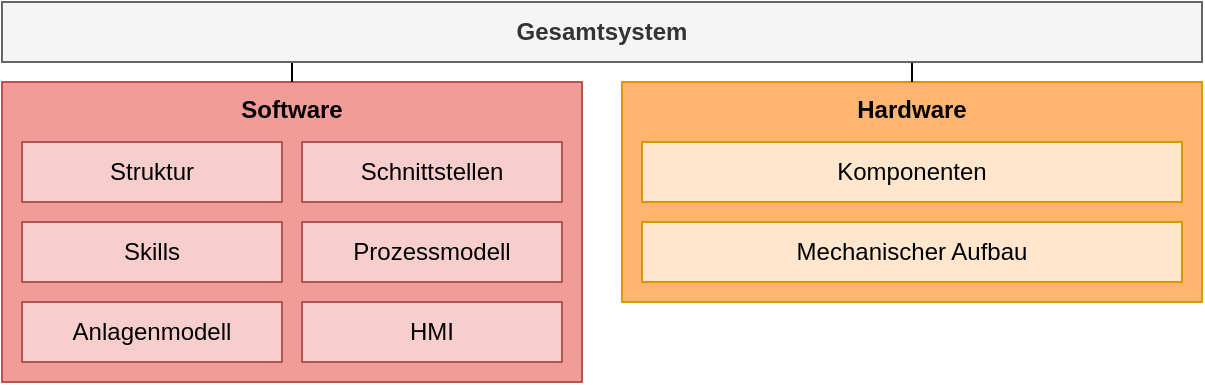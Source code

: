 <mxfile version="25.0.3">
  <diagram name="Seite-1" id="FnZVDBGz6DyZnx78ms7w">
    <mxGraphModel dx="472" dy="771" grid="1" gridSize="10" guides="1" tooltips="1" connect="1" arrows="1" fold="1" page="1" pageScale="1" pageWidth="827" pageHeight="1169" math="0" shadow="0">
      <root>
        <mxCell id="0" />
        <mxCell id="1" parent="0" />
        <mxCell id="sGpwRsRiLOwCUUgN-tE9-2" value="Software" style="rounded=0;whiteSpace=wrap;html=1;fillColor=#F19C99;strokeColor=#b85450;fontStyle=1;verticalAlign=top;" parent="1" vertex="1">
          <mxGeometry x="80" y="450" width="290" height="150" as="geometry" />
        </mxCell>
        <mxCell id="sGpwRsRiLOwCUUgN-tE9-3" value="Hardware" style="rounded=0;whiteSpace=wrap;html=1;fillColor=#FFB570;strokeColor=#d79b00;fontStyle=1;verticalAlign=top;" parent="1" vertex="1">
          <mxGeometry x="390" y="450" width="290" height="110" as="geometry" />
        </mxCell>
        <mxCell id="sGpwRsRiLOwCUUgN-tE9-4" value="Komponenten" style="rounded=0;whiteSpace=wrap;html=1;fillColor=#ffe6cc;strokeColor=#d79b00;" parent="1" vertex="1">
          <mxGeometry x="400" y="480" width="270" height="30" as="geometry" />
        </mxCell>
        <mxCell id="sGpwRsRiLOwCUUgN-tE9-5" value="Mechanischer Aufbau" style="rounded=0;whiteSpace=wrap;html=1;fillColor=#ffe6cc;strokeColor=#d79b00;" parent="1" vertex="1">
          <mxGeometry x="400" y="520" width="270" height="30" as="geometry" />
        </mxCell>
        <mxCell id="sGpwRsRiLOwCUUgN-tE9-6" value="Struktur" style="rounded=0;whiteSpace=wrap;html=1;fillColor=#f8cecc;strokeColor=#b85450;" parent="1" vertex="1">
          <mxGeometry x="90" y="480" width="130" height="30" as="geometry" />
        </mxCell>
        <mxCell id="sGpwRsRiLOwCUUgN-tE9-7" value="Prozessmodell" style="rounded=0;whiteSpace=wrap;html=1;fillColor=#f8cecc;strokeColor=#b85450;" parent="1" vertex="1">
          <mxGeometry x="230" y="520" width="130" height="30" as="geometry" />
        </mxCell>
        <mxCell id="sGpwRsRiLOwCUUgN-tE9-8" value="Schnittstellen" style="rounded=0;whiteSpace=wrap;html=1;fillColor=#f8cecc;strokeColor=#b85450;" parent="1" vertex="1">
          <mxGeometry x="230" y="480" width="130" height="30" as="geometry" />
        </mxCell>
        <mxCell id="sGpwRsRiLOwCUUgN-tE9-9" value="Anlagenmodell" style="rounded=0;whiteSpace=wrap;html=1;fillColor=#f8cecc;strokeColor=#b85450;" parent="1" vertex="1">
          <mxGeometry x="90" y="560" width="130" height="30" as="geometry" />
        </mxCell>
        <mxCell id="sGpwRsRiLOwCUUgN-tE9-10" value="HMI" style="rounded=0;whiteSpace=wrap;html=1;fillColor=#f8cecc;strokeColor=#b85450;" parent="1" vertex="1">
          <mxGeometry x="230" y="560" width="130" height="30" as="geometry" />
        </mxCell>
        <mxCell id="sGpwRsRiLOwCUUgN-tE9-11" style="edgeStyle=orthogonalEdgeStyle;rounded=0;orthogonalLoop=1;jettySize=auto;html=1;entryX=0.242;entryY=0.25;entryDx=0;entryDy=0;entryPerimeter=0;" parent="1" source="sGpwRsRiLOwCUUgN-tE9-2" target="sGpwRsRiLOwCUUgN-tE9-1" edge="1">
          <mxGeometry relative="1" as="geometry" />
        </mxCell>
        <mxCell id="sGpwRsRiLOwCUUgN-tE9-12" style="edgeStyle=orthogonalEdgeStyle;rounded=0;orthogonalLoop=1;jettySize=auto;html=1;entryX=0.783;entryY=0.25;entryDx=0;entryDy=0;entryPerimeter=0;" parent="1" source="sGpwRsRiLOwCUUgN-tE9-3" target="sGpwRsRiLOwCUUgN-tE9-1" edge="1">
          <mxGeometry relative="1" as="geometry" />
        </mxCell>
        <mxCell id="sGpwRsRiLOwCUUgN-tE9-1" value="Gesamtsystem" style="rounded=0;whiteSpace=wrap;html=1;fillColor=#f5f5f5;fontColor=#333333;strokeColor=#666666;fontStyle=1" parent="1" vertex="1">
          <mxGeometry x="80" y="410" width="600" height="30" as="geometry" />
        </mxCell>
        <mxCell id="AUssE2tuFTvgbR3SLtnn-1" value="Skills" style="rounded=0;whiteSpace=wrap;html=1;fillColor=#f8cecc;strokeColor=#b85450;" vertex="1" parent="1">
          <mxGeometry x="90" y="520" width="130" height="30" as="geometry" />
        </mxCell>
      </root>
    </mxGraphModel>
  </diagram>
</mxfile>
